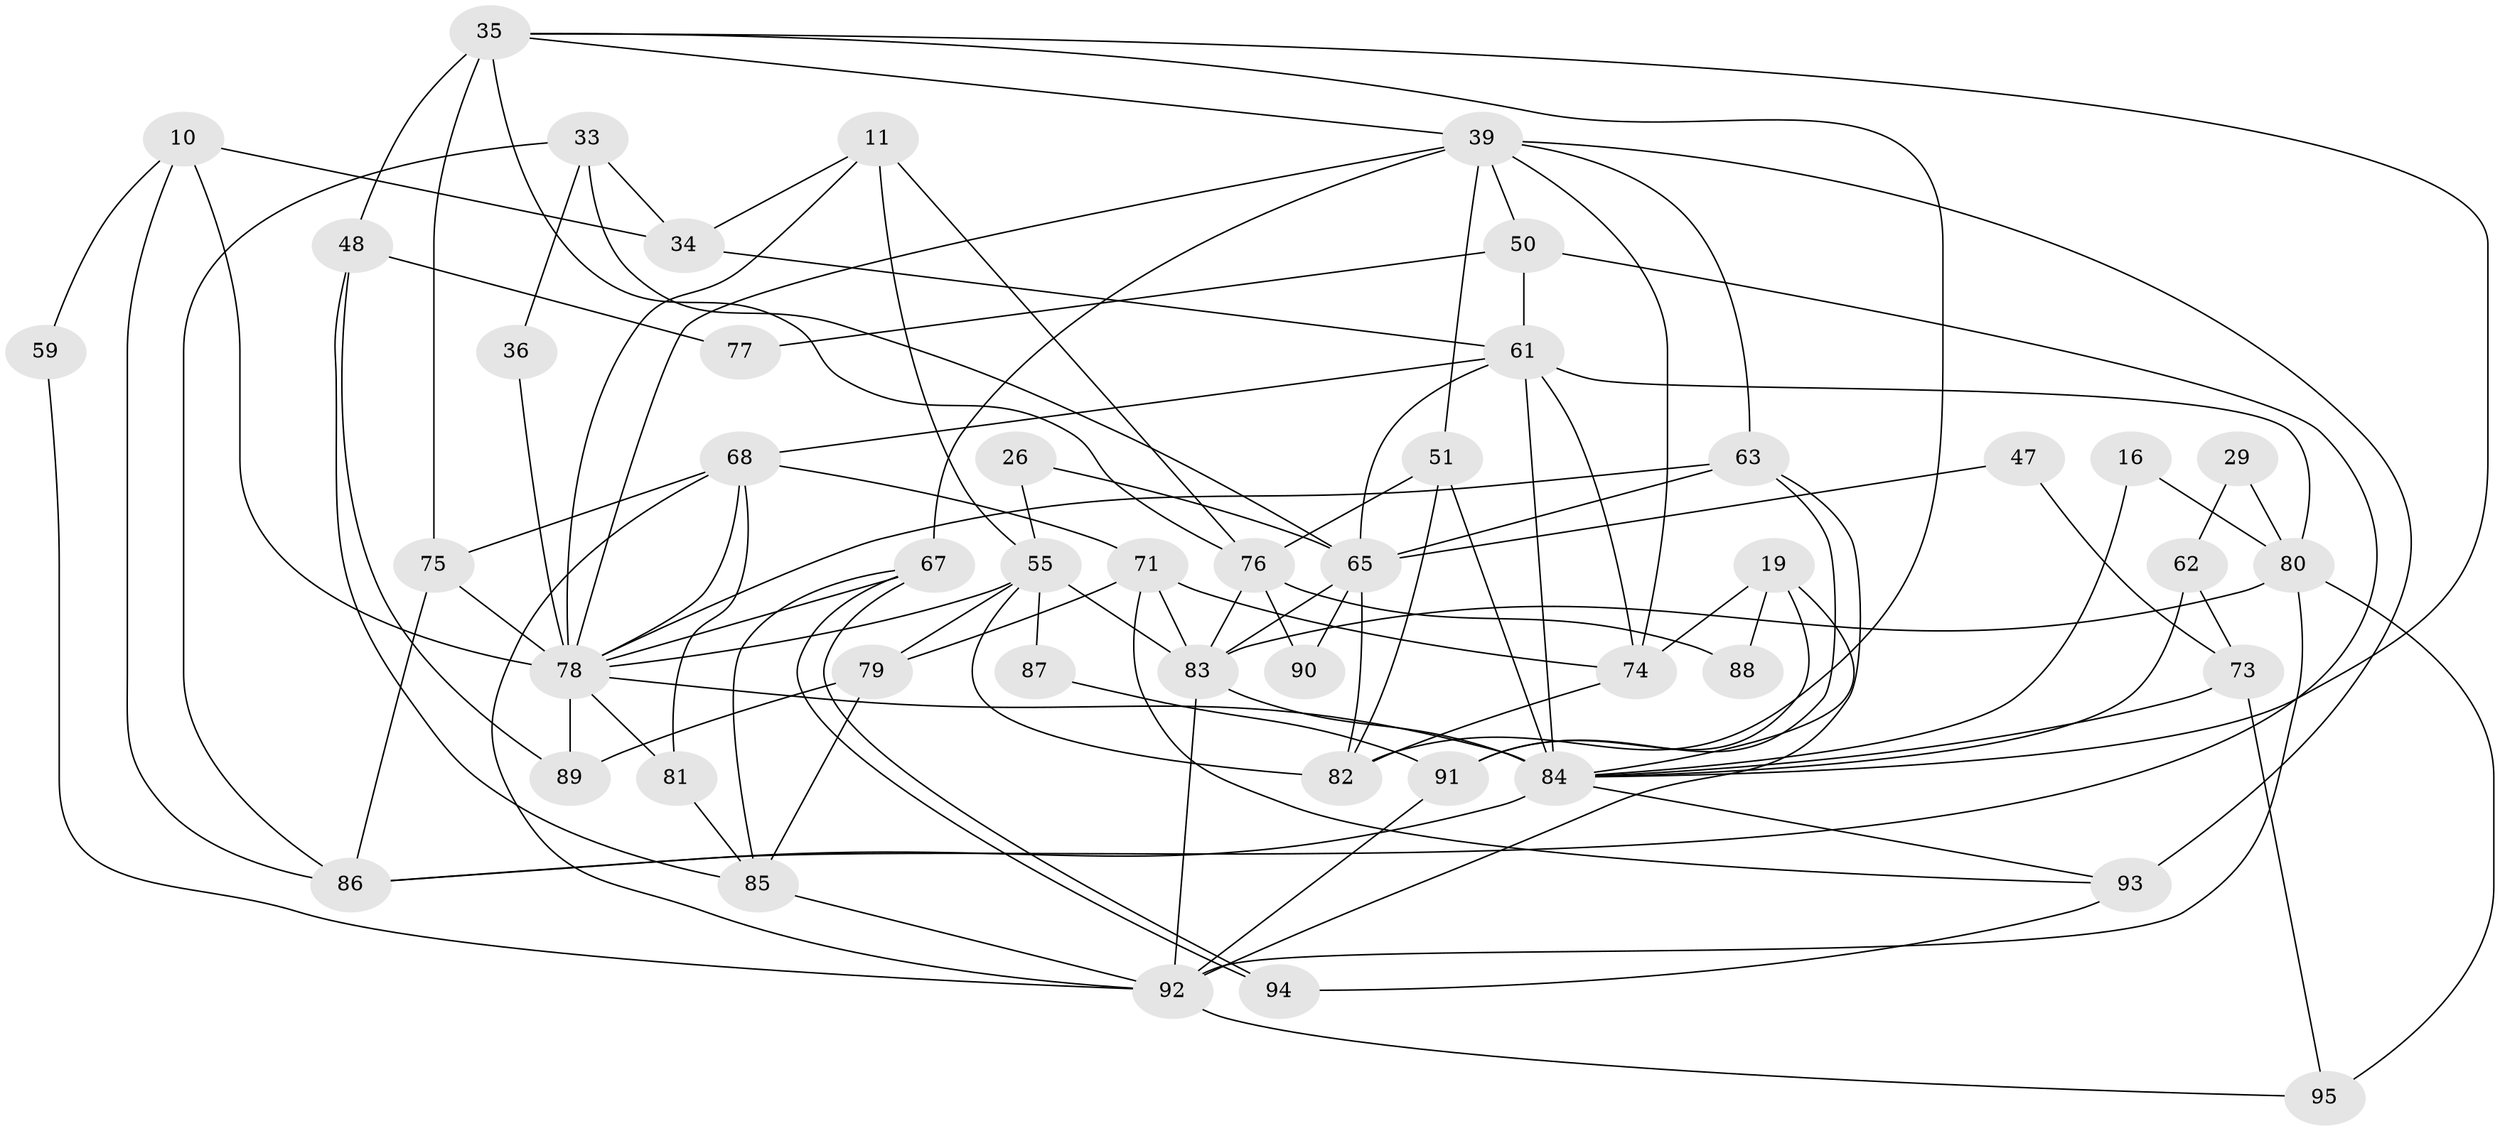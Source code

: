 // original degree distribution, {4: 0.21052631578947367, 3: 0.3157894736842105, 6: 0.11578947368421053, 2: 0.12631578947368421, 5: 0.17894736842105263, 7: 0.05263157894736842}
// Generated by graph-tools (version 1.1) at 2025/50/03/09/25 04:50:09]
// undirected, 47 vertices, 107 edges
graph export_dot {
graph [start="1"]
  node [color=gray90,style=filled];
  10;
  11;
  16;
  19;
  26;
  29;
  33;
  34;
  35 [super="+12"];
  36;
  39 [super="+24+37"];
  47;
  48;
  50;
  51;
  55 [super="+13+44+28"];
  59;
  61 [super="+52"];
  62;
  63 [super="+23"];
  65 [super="+6"];
  67;
  68 [super="+40+5"];
  71 [super="+7"];
  73 [super="+30"];
  74 [super="+70"];
  75 [super="+58"];
  76 [super="+46"];
  77;
  78 [super="+41+45+60+64"];
  79;
  80 [super="+69"];
  81;
  82;
  83 [super="+54+20"];
  84 [super="+72"];
  85;
  86 [super="+8"];
  87;
  88;
  89 [super="+25"];
  90;
  91 [super="+49"];
  92 [super="+42+38+27+15"];
  93 [super="+31"];
  94;
  95;
  10 -- 86;
  10 -- 34;
  10 -- 59;
  10 -- 78;
  11 -- 34;
  11 -- 76 [weight=2];
  11 -- 55 [weight=2];
  11 -- 78;
  16 -- 80 [weight=2];
  16 -- 84;
  19 -- 84;
  19 -- 88;
  19 -- 91;
  19 -- 74;
  26 -- 65;
  26 -- 55 [weight=2];
  29 -- 62;
  29 -- 80 [weight=2];
  33 -- 65;
  33 -- 34;
  33 -- 36;
  33 -- 86;
  34 -- 61;
  35 -- 84 [weight=2];
  35 -- 82;
  35 -- 75 [weight=2];
  35 -- 48 [weight=2];
  35 -- 39;
  35 -- 76;
  36 -- 78;
  39 -- 50;
  39 -- 74;
  39 -- 63 [weight=2];
  39 -- 67;
  39 -- 51;
  39 -- 93;
  39 -- 78 [weight=2];
  47 -- 73;
  47 -- 65;
  48 -- 85;
  48 -- 77;
  48 -- 89;
  50 -- 77;
  50 -- 61;
  50 -- 86;
  51 -- 82;
  51 -- 76;
  51 -- 84;
  55 -- 82;
  55 -- 87;
  55 -- 79 [weight=2];
  55 -- 78 [weight=3];
  55 -- 83;
  59 -- 92;
  61 -- 80 [weight=2];
  61 -- 65;
  61 -- 68 [weight=2];
  61 -- 74;
  61 -- 84;
  62 -- 73 [weight=2];
  62 -- 84;
  63 -- 65 [weight=2];
  63 -- 91;
  63 -- 78;
  63 -- 92;
  65 -- 90;
  65 -- 82;
  65 -- 83 [weight=2];
  67 -- 94;
  67 -- 94;
  67 -- 85;
  67 -- 78;
  68 -- 81;
  68 -- 71;
  68 -- 75;
  68 -- 92 [weight=3];
  68 -- 78;
  71 -- 74;
  71 -- 79;
  71 -- 93;
  71 -- 83 [weight=2];
  73 -- 95 [weight=2];
  73 -- 84 [weight=2];
  74 -- 82;
  75 -- 86;
  75 -- 78 [weight=3];
  76 -- 88 [weight=2];
  76 -- 90;
  76 -- 83;
  78 -- 89;
  78 -- 81;
  78 -- 84 [weight=5];
  79 -- 85;
  79 -- 89;
  80 -- 95;
  80 -- 83;
  80 -- 92;
  81 -- 85;
  83 -- 84 [weight=3];
  83 -- 92 [weight=2];
  84 -- 86;
  84 -- 93;
  85 -- 92;
  87 -- 91;
  91 -- 92 [weight=2];
  92 -- 95;
  93 -- 94;
}
